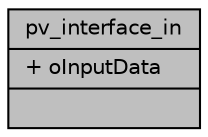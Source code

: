 digraph "pv_interface_in"
{
  edge [fontname="Helvetica",fontsize="10",labelfontname="Helvetica",labelfontsize="10"];
  node [fontname="Helvetica",fontsize="10",shape=record];
  Node1 [label="{pv_interface_in\n|+ oInputData\l|}",height=0.2,width=0.4,color="black", fillcolor="grey75", style="filled" fontcolor="black"];
}
